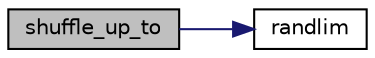 digraph "shuffle_up_to"
{
 // LATEX_PDF_SIZE
  edge [fontname="Helvetica",fontsize="10",labelfontname="Helvetica",labelfontsize="10"];
  node [fontname="Helvetica",fontsize="10",shape=record];
  rankdir="LR";
  Node1 [label="shuffle_up_to",height=0.2,width=0.4,color="black", fillcolor="grey75", style="filled", fontcolor="black",tooltip="Produce a random ordering of the first n elements in an array of integers using a (partial) Fisher-Ya..."];
  Node1 -> Node2 [color="midnightblue",fontsize="10",style="solid",fontname="Helvetica"];
  Node2 [label="randlim",height=0.2,width=0.4,color="black", fillcolor="white", style="filled",URL="$group__maths.html#ga89e066191f12e056cebb8d2cd74a2a29",tooltip="Generate an integer randomly between 0 and limit inclusive."];
}
